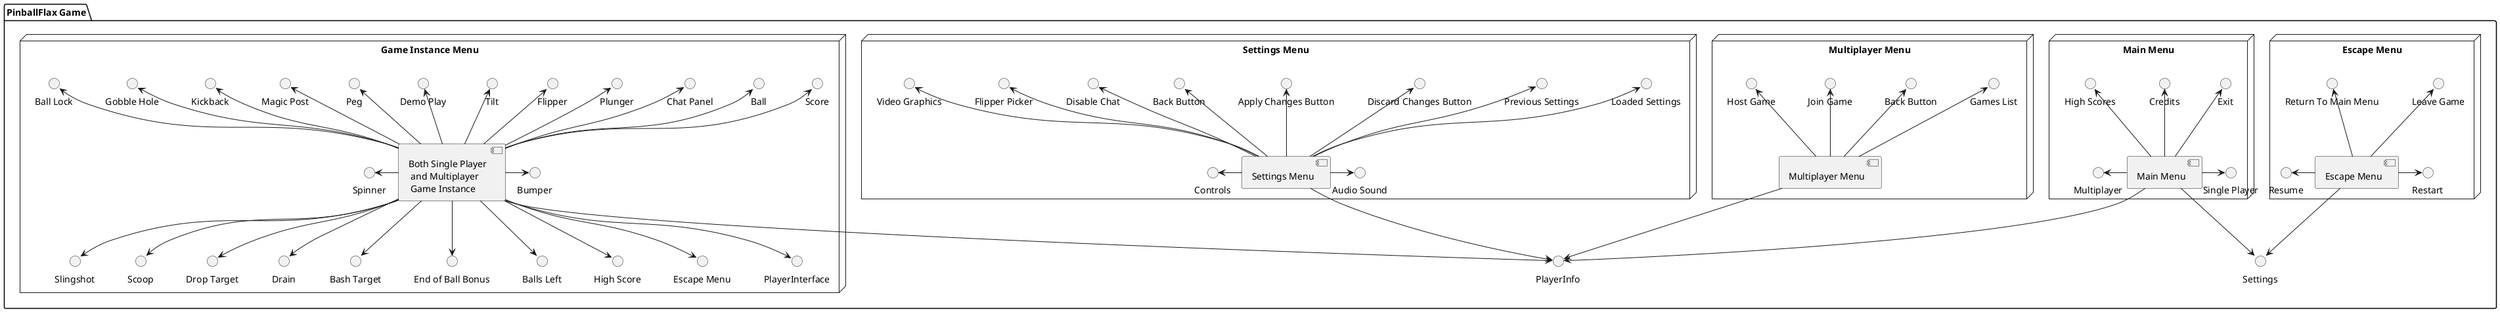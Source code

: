 







@startuml ComponentDiagramPinballFlax





top to bottom direction

package "PinballFlax Game" {


    ' Shared Interfaces
    () "Settings" as SettingsInterface
    () "Player Info" as PlayerInfoInterface


    node "Main Menu" {

        [Main Menu] as MainMenuComponent
        ' Interfaces
        () "Multiplayer" as MultiplayerInterface
        () "Single Player" as SinglePlayerInterface
        () "High Scores" as HighScoresInterface
        () "Credits" as CreditsInterface
        () "Exit" as ExitInterface
        ' Relationships
        MainMenuComponent -left-> MultiplayerInterface
        MainMenuComponent -right-> SinglePlayerInterface
        MainMenuComponent -up-> HighScoresInterface
        MainMenuComponent -up-> CreditsInterface
        MainMenuComponent -up-> ExitInterface
        ' Shared Relationships
        MainMenuComponent -down-> SettingsInterface
        MainMenuComponent -down-> PlayerInfoInterface
    }

    node "Escape Menu" {

        [Escape Menu] as EscapeMenuComponent
        ' Interfaces
        () "Resume" as ResumeInterface
        () "Restart" as RestartInterface
        () "Return To Main Menu" as ReturnToMainMenuInterface
        () "Leave Game" as LeaveGameInterface
        ' Relationships
        EscapeMenuComponent -left-> ResumeInterface
        EscapeMenuComponent -right-> RestartInterface
        EscapeMenuComponent -up-> ReturnToMainMenuInterface
        EscapeMenuComponent -up-> LeaveGameInterface
        ' Shared Relationships
        EscapeMenuComponent -down-> SettingsInterface
    }


    node "Settings Menu" {

        [Settings Menu] as SettingsMenuComponent
        ' Interfaces
        () "Controls" as ControlsInterface
        () "Audio Sound" as AudioInterface
        () "Video Graphics" as VideoInterface
        () "Flipper Picker" as FlipperPickerInterface
        () "Disable Chat" as DisableChatInterface
        () "Back Button" as BackButtonInterface
        () "Apply Changes Button" as ApplyChangesButtonInterface
        () "Discard Changes Button" as DiscardChangesButtonInterface
        () "Previous Settings" as PreviousSettingsInterface
        () "Loaded Settings" as LoadedSettingsInterface
        ' Relationships
        SettingsMenuComponent -left-> ControlsInterface
        SettingsMenuComponent -right-> AudioInterface
        SettingsMenuComponent -up-> VideoInterface
        SettingsMenuComponent -up-> FlipperPickerInterface
        SettingsMenuComponent -up-> DisableChatInterface
        SettingsMenuComponent -up-> BackButtonInterface
        SettingsMenuComponent -up-> ApplyChangesButtonInterface
        SettingsMenuComponent -up-> DiscardChangesButtonInterface
        SettingsMenuComponent -up-> PreviousSettingsInterface
        SettingsMenuComponent -up-> LoadedSettingsInterface
        ' Shared Relationships
        SettingsMenuComponent -down-> PlayerInfoInterface
    }







    node "Game Instance Menu" {

        [Both Single Player \n and Multiplayer \n Game Instance] as GameInstanceComponent
        ' Interfaces
        () "Spinner" as SpinnerInterface
        () "Slingshot" as SlingshotInterface
        () "Scoop" as ScoopInterface
        () "Drop Target" as DropTargetInterface
        () "Drain" as DrainInterface
        () "Bumper" as BumperInterface
        () "Bash Target" as BashTargetInterface
        () "End of Ball Bonus" as EndOfBallBonusInterface
        () "Ball Lock" as BallLockInterface
        () "Gobble Hole" as GobbleHoleInterface
        () "Kickback" as KickbackInterface
        () "Magic Post" as MagicPostInterface
        () "Peg" as PegInterface
        () "Demo Play" as DemoPlayInterface
        () "Tilt" as TiltInterface
        () "Flipper" as FlipperInterface
        () "Plunger" as PlungerInterface
        () "Chat Panel" as ChatPanelInterface
        () "Ball" as BallInterface
        () "Score" as ScoreInterface
        () "Balls Left" as BallsLeftInterface
        () "High Score" as HighScoreInterface
        () "PlayerInfo" as PlayerInfoInterface
        () "Escape Menu" as EscapeMenuInterface
        ' Relationships
        GameInstanceComponent -left-> SpinnerInterface
        GameInstanceComponent -down-> SlingshotInterface
        GameInstanceComponent -down-> ScoopInterface
        GameInstanceComponent -down-> DropTargetInterface
        GameInstanceComponent -down-> DrainInterface
        GameInstanceComponent -right-> BumperInterface
        GameInstanceComponent -down-> BashTargetInterface
        GameInstanceComponent -down-> EndOfBallBonusInterface
        GameInstanceComponent -up-> BallLockInterface
        GameInstanceComponent -up-> GobbleHoleInterface
        GameInstanceComponent -up-> KickbackInterface
        GameInstanceComponent -up-> MagicPostInterface
        GameInstanceComponent -up-> PegInterface
        GameInstanceComponent -up-> DemoPlayInterface
        GameInstanceComponent -up-> TiltInterface
        GameInstanceComponent -up-> FlipperInterface
        GameInstanceComponent -up-> PlungerInterface
        GameInstanceComponent -up-> ChatPanelInterface
        GameInstanceComponent -up-> BallInterface
        GameInstanceComponent -up-> ScoreInterface
        GameInstanceComponent -down-> BallsLeftInterface
        GameInstanceComponent -down-> HighScoreInterface
        GameInstanceComponent -down-> PlayerInterface
        GameInstanceComponent -down-> EscapeMenuInterface
        ' Shared Relationships
        GameInstanceComponent -down-> PlayerInfoInterface
    }







    node "Multiplayer Menu" {

        [Multiplayer Menu] as MultiplayerMenuComponent
        ' Interfaces
        () "Host Game" as HostGameInterface
        () "Join Game" as JoinGameInterface
        () "Back Button" as BackButtonMultiplayerInterface
        () "Games List" as GamesListInterface
        ' Relationships
        MultiplayerMenuComponent -up-> HostGameInterface
        MultiplayerMenuComponent -up-> JoinGameInterface
        MultiplayerMenuComponent -up-> BackButtonMultiplayerInterface
        MultiplayerMenuComponent -up-> GamesListInterface
        ' Shared Relationships
        MultiplayerMenuComponent -down-> PlayerInfoInterface


    }


}


@enduml




















